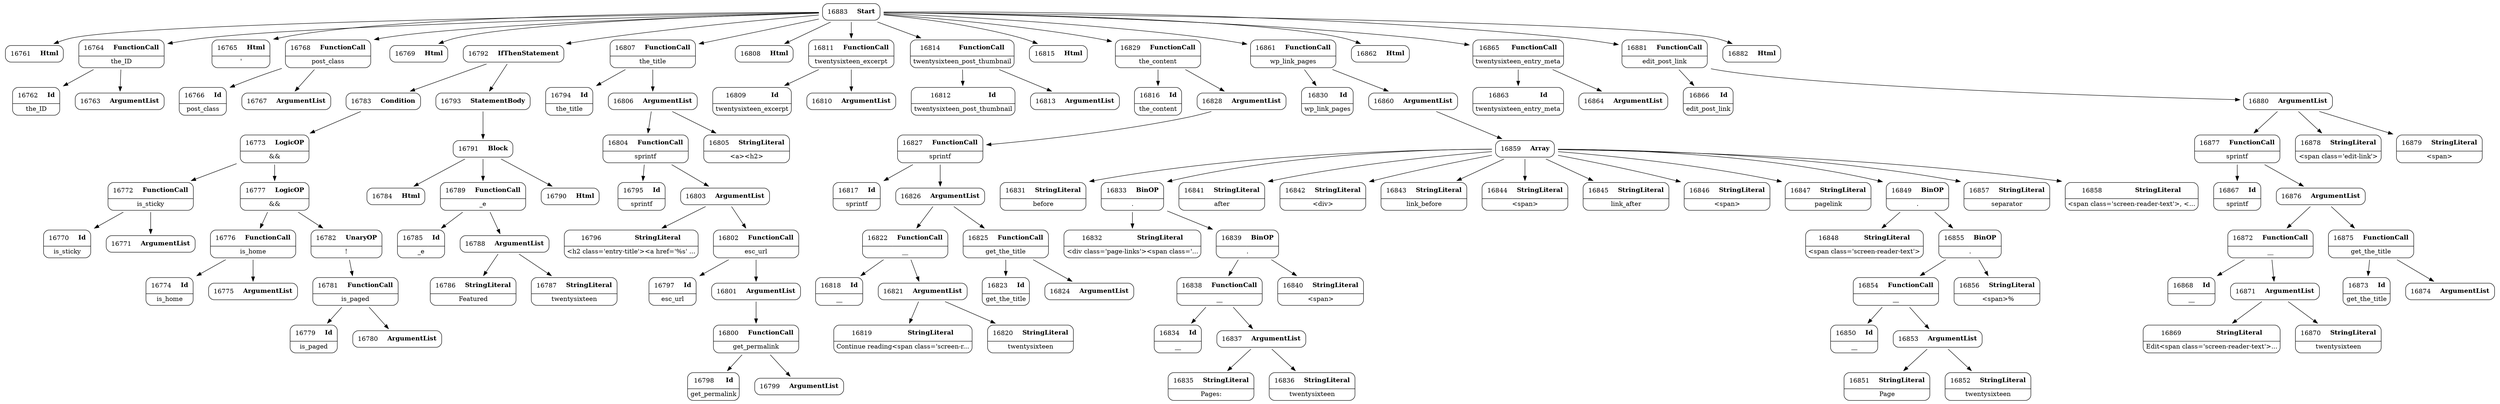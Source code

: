 digraph ast {
node [shape=none];
16761 [label=<<TABLE border='1' cellspacing='0' cellpadding='10' style='rounded' ><TR><TD border='0'>16761</TD><TD border='0'><B>Html</B></TD></TR></TABLE>>];
16762 [label=<<TABLE border='1' cellspacing='0' cellpadding='10' style='rounded' ><TR><TD border='0'>16762</TD><TD border='0'><B>Id</B></TD></TR><HR/><TR><TD border='0' cellpadding='5' colspan='2'>the_ID</TD></TR></TABLE>>];
16763 [label=<<TABLE border='1' cellspacing='0' cellpadding='10' style='rounded' ><TR><TD border='0'>16763</TD><TD border='0'><B>ArgumentList</B></TD></TR></TABLE>>];
16764 [label=<<TABLE border='1' cellspacing='0' cellpadding='10' style='rounded' ><TR><TD border='0'>16764</TD><TD border='0'><B>FunctionCall</B></TD></TR><HR/><TR><TD border='0' cellpadding='5' colspan='2'>the_ID</TD></TR></TABLE>>];
16764 -> 16762 [weight=2];
16764 -> 16763 [weight=2];
16765 [label=<<TABLE border='1' cellspacing='0' cellpadding='10' style='rounded' ><TR><TD border='0'>16765</TD><TD border='0'><B>Html</B></TD></TR><HR/><TR><TD border='0' cellpadding='5' colspan='2'>'</TD></TR></TABLE>>];
16766 [label=<<TABLE border='1' cellspacing='0' cellpadding='10' style='rounded' ><TR><TD border='0'>16766</TD><TD border='0'><B>Id</B></TD></TR><HR/><TR><TD border='0' cellpadding='5' colspan='2'>post_class</TD></TR></TABLE>>];
16767 [label=<<TABLE border='1' cellspacing='0' cellpadding='10' style='rounded' ><TR><TD border='0'>16767</TD><TD border='0'><B>ArgumentList</B></TD></TR></TABLE>>];
16768 [label=<<TABLE border='1' cellspacing='0' cellpadding='10' style='rounded' ><TR><TD border='0'>16768</TD><TD border='0'><B>FunctionCall</B></TD></TR><HR/><TR><TD border='0' cellpadding='5' colspan='2'>post_class</TD></TR></TABLE>>];
16768 -> 16766 [weight=2];
16768 -> 16767 [weight=2];
16769 [label=<<TABLE border='1' cellspacing='0' cellpadding='10' style='rounded' ><TR><TD border='0'>16769</TD><TD border='0'><B>Html</B></TD></TR></TABLE>>];
16770 [label=<<TABLE border='1' cellspacing='0' cellpadding='10' style='rounded' ><TR><TD border='0'>16770</TD><TD border='0'><B>Id</B></TD></TR><HR/><TR><TD border='0' cellpadding='5' colspan='2'>is_sticky</TD></TR></TABLE>>];
16771 [label=<<TABLE border='1' cellspacing='0' cellpadding='10' style='rounded' ><TR><TD border='0'>16771</TD><TD border='0'><B>ArgumentList</B></TD></TR></TABLE>>];
16772 [label=<<TABLE border='1' cellspacing='0' cellpadding='10' style='rounded' ><TR><TD border='0'>16772</TD><TD border='0'><B>FunctionCall</B></TD></TR><HR/><TR><TD border='0' cellpadding='5' colspan='2'>is_sticky</TD></TR></TABLE>>];
16772 -> 16770 [weight=2];
16772 -> 16771 [weight=2];
16773 [label=<<TABLE border='1' cellspacing='0' cellpadding='10' style='rounded' ><TR><TD border='0'>16773</TD><TD border='0'><B>LogicOP</B></TD></TR><HR/><TR><TD border='0' cellpadding='5' colspan='2'>&amp;&amp;</TD></TR></TABLE>>];
16773 -> 16772 [weight=2];
16773 -> 16777 [weight=2];
16774 [label=<<TABLE border='1' cellspacing='0' cellpadding='10' style='rounded' ><TR><TD border='0'>16774</TD><TD border='0'><B>Id</B></TD></TR><HR/><TR><TD border='0' cellpadding='5' colspan='2'>is_home</TD></TR></TABLE>>];
16775 [label=<<TABLE border='1' cellspacing='0' cellpadding='10' style='rounded' ><TR><TD border='0'>16775</TD><TD border='0'><B>ArgumentList</B></TD></TR></TABLE>>];
16776 [label=<<TABLE border='1' cellspacing='0' cellpadding='10' style='rounded' ><TR><TD border='0'>16776</TD><TD border='0'><B>FunctionCall</B></TD></TR><HR/><TR><TD border='0' cellpadding='5' colspan='2'>is_home</TD></TR></TABLE>>];
16776 -> 16774 [weight=2];
16776 -> 16775 [weight=2];
16777 [label=<<TABLE border='1' cellspacing='0' cellpadding='10' style='rounded' ><TR><TD border='0'>16777</TD><TD border='0'><B>LogicOP</B></TD></TR><HR/><TR><TD border='0' cellpadding='5' colspan='2'>&amp;&amp;</TD></TR></TABLE>>];
16777 -> 16776 [weight=2];
16777 -> 16782 [weight=2];
16779 [label=<<TABLE border='1' cellspacing='0' cellpadding='10' style='rounded' ><TR><TD border='0'>16779</TD><TD border='0'><B>Id</B></TD></TR><HR/><TR><TD border='0' cellpadding='5' colspan='2'>is_paged</TD></TR></TABLE>>];
16780 [label=<<TABLE border='1' cellspacing='0' cellpadding='10' style='rounded' ><TR><TD border='0'>16780</TD><TD border='0'><B>ArgumentList</B></TD></TR></TABLE>>];
16781 [label=<<TABLE border='1' cellspacing='0' cellpadding='10' style='rounded' ><TR><TD border='0'>16781</TD><TD border='0'><B>FunctionCall</B></TD></TR><HR/><TR><TD border='0' cellpadding='5' colspan='2'>is_paged</TD></TR></TABLE>>];
16781 -> 16779 [weight=2];
16781 -> 16780 [weight=2];
16782 [label=<<TABLE border='1' cellspacing='0' cellpadding='10' style='rounded' ><TR><TD border='0'>16782</TD><TD border='0'><B>UnaryOP</B></TD></TR><HR/><TR><TD border='0' cellpadding='5' colspan='2'>!</TD></TR></TABLE>>];
16782 -> 16781 [weight=2];
16783 [label=<<TABLE border='1' cellspacing='0' cellpadding='10' style='rounded' ><TR><TD border='0'>16783</TD><TD border='0'><B>Condition</B></TD></TR></TABLE>>];
16783 -> 16773 [weight=2];
16784 [label=<<TABLE border='1' cellspacing='0' cellpadding='10' style='rounded' ><TR><TD border='0'>16784</TD><TD border='0'><B>Html</B></TD></TR></TABLE>>];
16785 [label=<<TABLE border='1' cellspacing='0' cellpadding='10' style='rounded' ><TR><TD border='0'>16785</TD><TD border='0'><B>Id</B></TD></TR><HR/><TR><TD border='0' cellpadding='5' colspan='2'>_e</TD></TR></TABLE>>];
16786 [label=<<TABLE border='1' cellspacing='0' cellpadding='10' style='rounded' ><TR><TD border='0'>16786</TD><TD border='0'><B>StringLiteral</B></TD></TR><HR/><TR><TD border='0' cellpadding='5' colspan='2'>Featured</TD></TR></TABLE>>];
16787 [label=<<TABLE border='1' cellspacing='0' cellpadding='10' style='rounded' ><TR><TD border='0'>16787</TD><TD border='0'><B>StringLiteral</B></TD></TR><HR/><TR><TD border='0' cellpadding='5' colspan='2'>twentysixteen</TD></TR></TABLE>>];
16788 [label=<<TABLE border='1' cellspacing='0' cellpadding='10' style='rounded' ><TR><TD border='0'>16788</TD><TD border='0'><B>ArgumentList</B></TD></TR></TABLE>>];
16788 -> 16786 [weight=2];
16788 -> 16787 [weight=2];
16789 [label=<<TABLE border='1' cellspacing='0' cellpadding='10' style='rounded' ><TR><TD border='0'>16789</TD><TD border='0'><B>FunctionCall</B></TD></TR><HR/><TR><TD border='0' cellpadding='5' colspan='2'>_e</TD></TR></TABLE>>];
16789 -> 16785 [weight=2];
16789 -> 16788 [weight=2];
16790 [label=<<TABLE border='1' cellspacing='0' cellpadding='10' style='rounded' ><TR><TD border='0'>16790</TD><TD border='0'><B>Html</B></TD></TR></TABLE>>];
16791 [label=<<TABLE border='1' cellspacing='0' cellpadding='10' style='rounded' ><TR><TD border='0'>16791</TD><TD border='0'><B>Block</B></TD></TR></TABLE>>];
16791 -> 16784 [weight=2];
16791 -> 16789 [weight=2];
16791 -> 16790 [weight=2];
16792 [label=<<TABLE border='1' cellspacing='0' cellpadding='10' style='rounded' ><TR><TD border='0'>16792</TD><TD border='0'><B>IfThenStatement</B></TD></TR></TABLE>>];
16792 -> 16783 [weight=2];
16792 -> 16793 [weight=2];
16793 [label=<<TABLE border='1' cellspacing='0' cellpadding='10' style='rounded' ><TR><TD border='0'>16793</TD><TD border='0'><B>StatementBody</B></TD></TR></TABLE>>];
16793 -> 16791 [weight=2];
16794 [label=<<TABLE border='1' cellspacing='0' cellpadding='10' style='rounded' ><TR><TD border='0'>16794</TD><TD border='0'><B>Id</B></TD></TR><HR/><TR><TD border='0' cellpadding='5' colspan='2'>the_title</TD></TR></TABLE>>];
16795 [label=<<TABLE border='1' cellspacing='0' cellpadding='10' style='rounded' ><TR><TD border='0'>16795</TD><TD border='0'><B>Id</B></TD></TR><HR/><TR><TD border='0' cellpadding='5' colspan='2'>sprintf</TD></TR></TABLE>>];
16796 [label=<<TABLE border='1' cellspacing='0' cellpadding='10' style='rounded' ><TR><TD border='0'>16796</TD><TD border='0'><B>StringLiteral</B></TD></TR><HR/><TR><TD border='0' cellpadding='5' colspan='2'>&lt;h2 class='entry-title'&gt;&lt;a href='%s' ...</TD></TR></TABLE>>];
16797 [label=<<TABLE border='1' cellspacing='0' cellpadding='10' style='rounded' ><TR><TD border='0'>16797</TD><TD border='0'><B>Id</B></TD></TR><HR/><TR><TD border='0' cellpadding='5' colspan='2'>esc_url</TD></TR></TABLE>>];
16798 [label=<<TABLE border='1' cellspacing='0' cellpadding='10' style='rounded' ><TR><TD border='0'>16798</TD><TD border='0'><B>Id</B></TD></TR><HR/><TR><TD border='0' cellpadding='5' colspan='2'>get_permalink</TD></TR></TABLE>>];
16799 [label=<<TABLE border='1' cellspacing='0' cellpadding='10' style='rounded' ><TR><TD border='0'>16799</TD><TD border='0'><B>ArgumentList</B></TD></TR></TABLE>>];
16800 [label=<<TABLE border='1' cellspacing='0' cellpadding='10' style='rounded' ><TR><TD border='0'>16800</TD><TD border='0'><B>FunctionCall</B></TD></TR><HR/><TR><TD border='0' cellpadding='5' colspan='2'>get_permalink</TD></TR></TABLE>>];
16800 -> 16798 [weight=2];
16800 -> 16799 [weight=2];
16801 [label=<<TABLE border='1' cellspacing='0' cellpadding='10' style='rounded' ><TR><TD border='0'>16801</TD><TD border='0'><B>ArgumentList</B></TD></TR></TABLE>>];
16801 -> 16800 [weight=2];
16802 [label=<<TABLE border='1' cellspacing='0' cellpadding='10' style='rounded' ><TR><TD border='0'>16802</TD><TD border='0'><B>FunctionCall</B></TD></TR><HR/><TR><TD border='0' cellpadding='5' colspan='2'>esc_url</TD></TR></TABLE>>];
16802 -> 16797 [weight=2];
16802 -> 16801 [weight=2];
16803 [label=<<TABLE border='1' cellspacing='0' cellpadding='10' style='rounded' ><TR><TD border='0'>16803</TD><TD border='0'><B>ArgumentList</B></TD></TR></TABLE>>];
16803 -> 16796 [weight=2];
16803 -> 16802 [weight=2];
16804 [label=<<TABLE border='1' cellspacing='0' cellpadding='10' style='rounded' ><TR><TD border='0'>16804</TD><TD border='0'><B>FunctionCall</B></TD></TR><HR/><TR><TD border='0' cellpadding='5' colspan='2'>sprintf</TD></TR></TABLE>>];
16804 -> 16795 [weight=2];
16804 -> 16803 [weight=2];
16805 [label=<<TABLE border='1' cellspacing='0' cellpadding='10' style='rounded' ><TR><TD border='0'>16805</TD><TD border='0'><B>StringLiteral</B></TD></TR><HR/><TR><TD border='0' cellpadding='5' colspan='2'>&lt;a&gt;&lt;h2&gt;</TD></TR></TABLE>>];
16806 [label=<<TABLE border='1' cellspacing='0' cellpadding='10' style='rounded' ><TR><TD border='0'>16806</TD><TD border='0'><B>ArgumentList</B></TD></TR></TABLE>>];
16806 -> 16804 [weight=2];
16806 -> 16805 [weight=2];
16807 [label=<<TABLE border='1' cellspacing='0' cellpadding='10' style='rounded' ><TR><TD border='0'>16807</TD><TD border='0'><B>FunctionCall</B></TD></TR><HR/><TR><TD border='0' cellpadding='5' colspan='2'>the_title</TD></TR></TABLE>>];
16807 -> 16794 [weight=2];
16807 -> 16806 [weight=2];
16808 [label=<<TABLE border='1' cellspacing='0' cellpadding='10' style='rounded' ><TR><TD border='0'>16808</TD><TD border='0'><B>Html</B></TD></TR></TABLE>>];
16809 [label=<<TABLE border='1' cellspacing='0' cellpadding='10' style='rounded' ><TR><TD border='0'>16809</TD><TD border='0'><B>Id</B></TD></TR><HR/><TR><TD border='0' cellpadding='5' colspan='2'>twentysixteen_excerpt</TD></TR></TABLE>>];
16810 [label=<<TABLE border='1' cellspacing='0' cellpadding='10' style='rounded' ><TR><TD border='0'>16810</TD><TD border='0'><B>ArgumentList</B></TD></TR></TABLE>>];
16811 [label=<<TABLE border='1' cellspacing='0' cellpadding='10' style='rounded' ><TR><TD border='0'>16811</TD><TD border='0'><B>FunctionCall</B></TD></TR><HR/><TR><TD border='0' cellpadding='5' colspan='2'>twentysixteen_excerpt</TD></TR></TABLE>>];
16811 -> 16809 [weight=2];
16811 -> 16810 [weight=2];
16812 [label=<<TABLE border='1' cellspacing='0' cellpadding='10' style='rounded' ><TR><TD border='0'>16812</TD><TD border='0'><B>Id</B></TD></TR><HR/><TR><TD border='0' cellpadding='5' colspan='2'>twentysixteen_post_thumbnail</TD></TR></TABLE>>];
16813 [label=<<TABLE border='1' cellspacing='0' cellpadding='10' style='rounded' ><TR><TD border='0'>16813</TD><TD border='0'><B>ArgumentList</B></TD></TR></TABLE>>];
16814 [label=<<TABLE border='1' cellspacing='0' cellpadding='10' style='rounded' ><TR><TD border='0'>16814</TD><TD border='0'><B>FunctionCall</B></TD></TR><HR/><TR><TD border='0' cellpadding='5' colspan='2'>twentysixteen_post_thumbnail</TD></TR></TABLE>>];
16814 -> 16812 [weight=2];
16814 -> 16813 [weight=2];
16815 [label=<<TABLE border='1' cellspacing='0' cellpadding='10' style='rounded' ><TR><TD border='0'>16815</TD><TD border='0'><B>Html</B></TD></TR></TABLE>>];
16816 [label=<<TABLE border='1' cellspacing='0' cellpadding='10' style='rounded' ><TR><TD border='0'>16816</TD><TD border='0'><B>Id</B></TD></TR><HR/><TR><TD border='0' cellpadding='5' colspan='2'>the_content</TD></TR></TABLE>>];
16817 [label=<<TABLE border='1' cellspacing='0' cellpadding='10' style='rounded' ><TR><TD border='0'>16817</TD><TD border='0'><B>Id</B></TD></TR><HR/><TR><TD border='0' cellpadding='5' colspan='2'>sprintf</TD></TR></TABLE>>];
16818 [label=<<TABLE border='1' cellspacing='0' cellpadding='10' style='rounded' ><TR><TD border='0'>16818</TD><TD border='0'><B>Id</B></TD></TR><HR/><TR><TD border='0' cellpadding='5' colspan='2'>__</TD></TR></TABLE>>];
16819 [label=<<TABLE border='1' cellspacing='0' cellpadding='10' style='rounded' ><TR><TD border='0'>16819</TD><TD border='0'><B>StringLiteral</B></TD></TR><HR/><TR><TD border='0' cellpadding='5' colspan='2'>Continue reading&lt;span class='screen-r...</TD></TR></TABLE>>];
16820 [label=<<TABLE border='1' cellspacing='0' cellpadding='10' style='rounded' ><TR><TD border='0'>16820</TD><TD border='0'><B>StringLiteral</B></TD></TR><HR/><TR><TD border='0' cellpadding='5' colspan='2'>twentysixteen</TD></TR></TABLE>>];
16821 [label=<<TABLE border='1' cellspacing='0' cellpadding='10' style='rounded' ><TR><TD border='0'>16821</TD><TD border='0'><B>ArgumentList</B></TD></TR></TABLE>>];
16821 -> 16819 [weight=2];
16821 -> 16820 [weight=2];
16822 [label=<<TABLE border='1' cellspacing='0' cellpadding='10' style='rounded' ><TR><TD border='0'>16822</TD><TD border='0'><B>FunctionCall</B></TD></TR><HR/><TR><TD border='0' cellpadding='5' colspan='2'>__</TD></TR></TABLE>>];
16822 -> 16818 [weight=2];
16822 -> 16821 [weight=2];
16823 [label=<<TABLE border='1' cellspacing='0' cellpadding='10' style='rounded' ><TR><TD border='0'>16823</TD><TD border='0'><B>Id</B></TD></TR><HR/><TR><TD border='0' cellpadding='5' colspan='2'>get_the_title</TD></TR></TABLE>>];
16824 [label=<<TABLE border='1' cellspacing='0' cellpadding='10' style='rounded' ><TR><TD border='0'>16824</TD><TD border='0'><B>ArgumentList</B></TD></TR></TABLE>>];
16825 [label=<<TABLE border='1' cellspacing='0' cellpadding='10' style='rounded' ><TR><TD border='0'>16825</TD><TD border='0'><B>FunctionCall</B></TD></TR><HR/><TR><TD border='0' cellpadding='5' colspan='2'>get_the_title</TD></TR></TABLE>>];
16825 -> 16823 [weight=2];
16825 -> 16824 [weight=2];
16826 [label=<<TABLE border='1' cellspacing='0' cellpadding='10' style='rounded' ><TR><TD border='0'>16826</TD><TD border='0'><B>ArgumentList</B></TD></TR></TABLE>>];
16826 -> 16822 [weight=2];
16826 -> 16825 [weight=2];
16827 [label=<<TABLE border='1' cellspacing='0' cellpadding='10' style='rounded' ><TR><TD border='0'>16827</TD><TD border='0'><B>FunctionCall</B></TD></TR><HR/><TR><TD border='0' cellpadding='5' colspan='2'>sprintf</TD></TR></TABLE>>];
16827 -> 16817 [weight=2];
16827 -> 16826 [weight=2];
16828 [label=<<TABLE border='1' cellspacing='0' cellpadding='10' style='rounded' ><TR><TD border='0'>16828</TD><TD border='0'><B>ArgumentList</B></TD></TR></TABLE>>];
16828 -> 16827 [weight=2];
16829 [label=<<TABLE border='1' cellspacing='0' cellpadding='10' style='rounded' ><TR><TD border='0'>16829</TD><TD border='0'><B>FunctionCall</B></TD></TR><HR/><TR><TD border='0' cellpadding='5' colspan='2'>the_content</TD></TR></TABLE>>];
16829 -> 16816 [weight=2];
16829 -> 16828 [weight=2];
16830 [label=<<TABLE border='1' cellspacing='0' cellpadding='10' style='rounded' ><TR><TD border='0'>16830</TD><TD border='0'><B>Id</B></TD></TR><HR/><TR><TD border='0' cellpadding='5' colspan='2'>wp_link_pages</TD></TR></TABLE>>];
16831 [label=<<TABLE border='1' cellspacing='0' cellpadding='10' style='rounded' ><TR><TD border='0'>16831</TD><TD border='0'><B>StringLiteral</B></TD></TR><HR/><TR><TD border='0' cellpadding='5' colspan='2'>before</TD></TR></TABLE>>];
16832 [label=<<TABLE border='1' cellspacing='0' cellpadding='10' style='rounded' ><TR><TD border='0'>16832</TD><TD border='0'><B>StringLiteral</B></TD></TR><HR/><TR><TD border='0' cellpadding='5' colspan='2'>&lt;div class='page-links'&gt;&lt;span class='...</TD></TR></TABLE>>];
16833 [label=<<TABLE border='1' cellspacing='0' cellpadding='10' style='rounded' ><TR><TD border='0'>16833</TD><TD border='0'><B>BinOP</B></TD></TR><HR/><TR><TD border='0' cellpadding='5' colspan='2'>.</TD></TR></TABLE>>];
16833 -> 16832 [weight=2];
16833 -> 16839 [weight=2];
16834 [label=<<TABLE border='1' cellspacing='0' cellpadding='10' style='rounded' ><TR><TD border='0'>16834</TD><TD border='0'><B>Id</B></TD></TR><HR/><TR><TD border='0' cellpadding='5' colspan='2'>__</TD></TR></TABLE>>];
16835 [label=<<TABLE border='1' cellspacing='0' cellpadding='10' style='rounded' ><TR><TD border='0'>16835</TD><TD border='0'><B>StringLiteral</B></TD></TR><HR/><TR><TD border='0' cellpadding='5' colspan='2'>Pages:</TD></TR></TABLE>>];
16836 [label=<<TABLE border='1' cellspacing='0' cellpadding='10' style='rounded' ><TR><TD border='0'>16836</TD><TD border='0'><B>StringLiteral</B></TD></TR><HR/><TR><TD border='0' cellpadding='5' colspan='2'>twentysixteen</TD></TR></TABLE>>];
16837 [label=<<TABLE border='1' cellspacing='0' cellpadding='10' style='rounded' ><TR><TD border='0'>16837</TD><TD border='0'><B>ArgumentList</B></TD></TR></TABLE>>];
16837 -> 16835 [weight=2];
16837 -> 16836 [weight=2];
16838 [label=<<TABLE border='1' cellspacing='0' cellpadding='10' style='rounded' ><TR><TD border='0'>16838</TD><TD border='0'><B>FunctionCall</B></TD></TR><HR/><TR><TD border='0' cellpadding='5' colspan='2'>__</TD></TR></TABLE>>];
16838 -> 16834 [weight=2];
16838 -> 16837 [weight=2];
16839 [label=<<TABLE border='1' cellspacing='0' cellpadding='10' style='rounded' ><TR><TD border='0'>16839</TD><TD border='0'><B>BinOP</B></TD></TR><HR/><TR><TD border='0' cellpadding='5' colspan='2'>.</TD></TR></TABLE>>];
16839 -> 16838 [weight=2];
16839 -> 16840 [weight=2];
16840 [label=<<TABLE border='1' cellspacing='0' cellpadding='10' style='rounded' ><TR><TD border='0'>16840</TD><TD border='0'><B>StringLiteral</B></TD></TR><HR/><TR><TD border='0' cellpadding='5' colspan='2'>&lt;span&gt;</TD></TR></TABLE>>];
16841 [label=<<TABLE border='1' cellspacing='0' cellpadding='10' style='rounded' ><TR><TD border='0'>16841</TD><TD border='0'><B>StringLiteral</B></TD></TR><HR/><TR><TD border='0' cellpadding='5' colspan='2'>after</TD></TR></TABLE>>];
16842 [label=<<TABLE border='1' cellspacing='0' cellpadding='10' style='rounded' ><TR><TD border='0'>16842</TD><TD border='0'><B>StringLiteral</B></TD></TR><HR/><TR><TD border='0' cellpadding='5' colspan='2'>&lt;div&gt;</TD></TR></TABLE>>];
16843 [label=<<TABLE border='1' cellspacing='0' cellpadding='10' style='rounded' ><TR><TD border='0'>16843</TD><TD border='0'><B>StringLiteral</B></TD></TR><HR/><TR><TD border='0' cellpadding='5' colspan='2'>link_before</TD></TR></TABLE>>];
16844 [label=<<TABLE border='1' cellspacing='0' cellpadding='10' style='rounded' ><TR><TD border='0'>16844</TD><TD border='0'><B>StringLiteral</B></TD></TR><HR/><TR><TD border='0' cellpadding='5' colspan='2'>&lt;span&gt;</TD></TR></TABLE>>];
16845 [label=<<TABLE border='1' cellspacing='0' cellpadding='10' style='rounded' ><TR><TD border='0'>16845</TD><TD border='0'><B>StringLiteral</B></TD></TR><HR/><TR><TD border='0' cellpadding='5' colspan='2'>link_after</TD></TR></TABLE>>];
16846 [label=<<TABLE border='1' cellspacing='0' cellpadding='10' style='rounded' ><TR><TD border='0'>16846</TD><TD border='0'><B>StringLiteral</B></TD></TR><HR/><TR><TD border='0' cellpadding='5' colspan='2'>&lt;span&gt;</TD></TR></TABLE>>];
16847 [label=<<TABLE border='1' cellspacing='0' cellpadding='10' style='rounded' ><TR><TD border='0'>16847</TD><TD border='0'><B>StringLiteral</B></TD></TR><HR/><TR><TD border='0' cellpadding='5' colspan='2'>pagelink</TD></TR></TABLE>>];
16848 [label=<<TABLE border='1' cellspacing='0' cellpadding='10' style='rounded' ><TR><TD border='0'>16848</TD><TD border='0'><B>StringLiteral</B></TD></TR><HR/><TR><TD border='0' cellpadding='5' colspan='2'>&lt;span class='screen-reader-text'&gt;</TD></TR></TABLE>>];
16849 [label=<<TABLE border='1' cellspacing='0' cellpadding='10' style='rounded' ><TR><TD border='0'>16849</TD><TD border='0'><B>BinOP</B></TD></TR><HR/><TR><TD border='0' cellpadding='5' colspan='2'>.</TD></TR></TABLE>>];
16849 -> 16848 [weight=2];
16849 -> 16855 [weight=2];
16850 [label=<<TABLE border='1' cellspacing='0' cellpadding='10' style='rounded' ><TR><TD border='0'>16850</TD><TD border='0'><B>Id</B></TD></TR><HR/><TR><TD border='0' cellpadding='5' colspan='2'>__</TD></TR></TABLE>>];
16851 [label=<<TABLE border='1' cellspacing='0' cellpadding='10' style='rounded' ><TR><TD border='0'>16851</TD><TD border='0'><B>StringLiteral</B></TD></TR><HR/><TR><TD border='0' cellpadding='5' colspan='2'>Page</TD></TR></TABLE>>];
16852 [label=<<TABLE border='1' cellspacing='0' cellpadding='10' style='rounded' ><TR><TD border='0'>16852</TD><TD border='0'><B>StringLiteral</B></TD></TR><HR/><TR><TD border='0' cellpadding='5' colspan='2'>twentysixteen</TD></TR></TABLE>>];
16853 [label=<<TABLE border='1' cellspacing='0' cellpadding='10' style='rounded' ><TR><TD border='0'>16853</TD><TD border='0'><B>ArgumentList</B></TD></TR></TABLE>>];
16853 -> 16851 [weight=2];
16853 -> 16852 [weight=2];
16854 [label=<<TABLE border='1' cellspacing='0' cellpadding='10' style='rounded' ><TR><TD border='0'>16854</TD><TD border='0'><B>FunctionCall</B></TD></TR><HR/><TR><TD border='0' cellpadding='5' colspan='2'>__</TD></TR></TABLE>>];
16854 -> 16850 [weight=2];
16854 -> 16853 [weight=2];
16855 [label=<<TABLE border='1' cellspacing='0' cellpadding='10' style='rounded' ><TR><TD border='0'>16855</TD><TD border='0'><B>BinOP</B></TD></TR><HR/><TR><TD border='0' cellpadding='5' colspan='2'>.</TD></TR></TABLE>>];
16855 -> 16854 [weight=2];
16855 -> 16856 [weight=2];
16856 [label=<<TABLE border='1' cellspacing='0' cellpadding='10' style='rounded' ><TR><TD border='0'>16856</TD><TD border='0'><B>StringLiteral</B></TD></TR><HR/><TR><TD border='0' cellpadding='5' colspan='2'> &lt;span&gt;%</TD></TR></TABLE>>];
16857 [label=<<TABLE border='1' cellspacing='0' cellpadding='10' style='rounded' ><TR><TD border='0'>16857</TD><TD border='0'><B>StringLiteral</B></TD></TR><HR/><TR><TD border='0' cellpadding='5' colspan='2'>separator</TD></TR></TABLE>>];
16858 [label=<<TABLE border='1' cellspacing='0' cellpadding='10' style='rounded' ><TR><TD border='0'>16858</TD><TD border='0'><B>StringLiteral</B></TD></TR><HR/><TR><TD border='0' cellpadding='5' colspan='2'>&lt;span class='screen-reader-text'&gt;, &lt;...</TD></TR></TABLE>>];
16859 [label=<<TABLE border='1' cellspacing='0' cellpadding='10' style='rounded' ><TR><TD border='0'>16859</TD><TD border='0'><B>Array</B></TD></TR></TABLE>>];
16859 -> 16831 [weight=2];
16859 -> 16833 [weight=2];
16859 -> 16841 [weight=2];
16859 -> 16842 [weight=2];
16859 -> 16843 [weight=2];
16859 -> 16844 [weight=2];
16859 -> 16845 [weight=2];
16859 -> 16846 [weight=2];
16859 -> 16847 [weight=2];
16859 -> 16849 [weight=2];
16859 -> 16857 [weight=2];
16859 -> 16858 [weight=2];
16860 [label=<<TABLE border='1' cellspacing='0' cellpadding='10' style='rounded' ><TR><TD border='0'>16860</TD><TD border='0'><B>ArgumentList</B></TD></TR></TABLE>>];
16860 -> 16859 [weight=2];
16861 [label=<<TABLE border='1' cellspacing='0' cellpadding='10' style='rounded' ><TR><TD border='0'>16861</TD><TD border='0'><B>FunctionCall</B></TD></TR><HR/><TR><TD border='0' cellpadding='5' colspan='2'>wp_link_pages</TD></TR></TABLE>>];
16861 -> 16830 [weight=2];
16861 -> 16860 [weight=2];
16862 [label=<<TABLE border='1' cellspacing='0' cellpadding='10' style='rounded' ><TR><TD border='0'>16862</TD><TD border='0'><B>Html</B></TD></TR></TABLE>>];
16863 [label=<<TABLE border='1' cellspacing='0' cellpadding='10' style='rounded' ><TR><TD border='0'>16863</TD><TD border='0'><B>Id</B></TD></TR><HR/><TR><TD border='0' cellpadding='5' colspan='2'>twentysixteen_entry_meta</TD></TR></TABLE>>];
16864 [label=<<TABLE border='1' cellspacing='0' cellpadding='10' style='rounded' ><TR><TD border='0'>16864</TD><TD border='0'><B>ArgumentList</B></TD></TR></TABLE>>];
16865 [label=<<TABLE border='1' cellspacing='0' cellpadding='10' style='rounded' ><TR><TD border='0'>16865</TD><TD border='0'><B>FunctionCall</B></TD></TR><HR/><TR><TD border='0' cellpadding='5' colspan='2'>twentysixteen_entry_meta</TD></TR></TABLE>>];
16865 -> 16863 [weight=2];
16865 -> 16864 [weight=2];
16866 [label=<<TABLE border='1' cellspacing='0' cellpadding='10' style='rounded' ><TR><TD border='0'>16866</TD><TD border='0'><B>Id</B></TD></TR><HR/><TR><TD border='0' cellpadding='5' colspan='2'>edit_post_link</TD></TR></TABLE>>];
16867 [label=<<TABLE border='1' cellspacing='0' cellpadding='10' style='rounded' ><TR><TD border='0'>16867</TD><TD border='0'><B>Id</B></TD></TR><HR/><TR><TD border='0' cellpadding='5' colspan='2'>sprintf</TD></TR></TABLE>>];
16868 [label=<<TABLE border='1' cellspacing='0' cellpadding='10' style='rounded' ><TR><TD border='0'>16868</TD><TD border='0'><B>Id</B></TD></TR><HR/><TR><TD border='0' cellpadding='5' colspan='2'>__</TD></TR></TABLE>>];
16869 [label=<<TABLE border='1' cellspacing='0' cellpadding='10' style='rounded' ><TR><TD border='0'>16869</TD><TD border='0'><B>StringLiteral</B></TD></TR><HR/><TR><TD border='0' cellpadding='5' colspan='2'>Edit&lt;span class='screen-reader-text'&gt;...</TD></TR></TABLE>>];
16870 [label=<<TABLE border='1' cellspacing='0' cellpadding='10' style='rounded' ><TR><TD border='0'>16870</TD><TD border='0'><B>StringLiteral</B></TD></TR><HR/><TR><TD border='0' cellpadding='5' colspan='2'>twentysixteen</TD></TR></TABLE>>];
16871 [label=<<TABLE border='1' cellspacing='0' cellpadding='10' style='rounded' ><TR><TD border='0'>16871</TD><TD border='0'><B>ArgumentList</B></TD></TR></TABLE>>];
16871 -> 16869 [weight=2];
16871 -> 16870 [weight=2];
16872 [label=<<TABLE border='1' cellspacing='0' cellpadding='10' style='rounded' ><TR><TD border='0'>16872</TD><TD border='0'><B>FunctionCall</B></TD></TR><HR/><TR><TD border='0' cellpadding='5' colspan='2'>__</TD></TR></TABLE>>];
16872 -> 16868 [weight=2];
16872 -> 16871 [weight=2];
16873 [label=<<TABLE border='1' cellspacing='0' cellpadding='10' style='rounded' ><TR><TD border='0'>16873</TD><TD border='0'><B>Id</B></TD></TR><HR/><TR><TD border='0' cellpadding='5' colspan='2'>get_the_title</TD></TR></TABLE>>];
16874 [label=<<TABLE border='1' cellspacing='0' cellpadding='10' style='rounded' ><TR><TD border='0'>16874</TD><TD border='0'><B>ArgumentList</B></TD></TR></TABLE>>];
16875 [label=<<TABLE border='1' cellspacing='0' cellpadding='10' style='rounded' ><TR><TD border='0'>16875</TD><TD border='0'><B>FunctionCall</B></TD></TR><HR/><TR><TD border='0' cellpadding='5' colspan='2'>get_the_title</TD></TR></TABLE>>];
16875 -> 16873 [weight=2];
16875 -> 16874 [weight=2];
16876 [label=<<TABLE border='1' cellspacing='0' cellpadding='10' style='rounded' ><TR><TD border='0'>16876</TD><TD border='0'><B>ArgumentList</B></TD></TR></TABLE>>];
16876 -> 16872 [weight=2];
16876 -> 16875 [weight=2];
16877 [label=<<TABLE border='1' cellspacing='0' cellpadding='10' style='rounded' ><TR><TD border='0'>16877</TD><TD border='0'><B>FunctionCall</B></TD></TR><HR/><TR><TD border='0' cellpadding='5' colspan='2'>sprintf</TD></TR></TABLE>>];
16877 -> 16867 [weight=2];
16877 -> 16876 [weight=2];
16878 [label=<<TABLE border='1' cellspacing='0' cellpadding='10' style='rounded' ><TR><TD border='0'>16878</TD><TD border='0'><B>StringLiteral</B></TD></TR><HR/><TR><TD border='0' cellpadding='5' colspan='2'>&lt;span class='edit-link'&gt;</TD></TR></TABLE>>];
16879 [label=<<TABLE border='1' cellspacing='0' cellpadding='10' style='rounded' ><TR><TD border='0'>16879</TD><TD border='0'><B>StringLiteral</B></TD></TR><HR/><TR><TD border='0' cellpadding='5' colspan='2'>&lt;span&gt;</TD></TR></TABLE>>];
16880 [label=<<TABLE border='1' cellspacing='0' cellpadding='10' style='rounded' ><TR><TD border='0'>16880</TD><TD border='0'><B>ArgumentList</B></TD></TR></TABLE>>];
16880 -> 16877 [weight=2];
16880 -> 16878 [weight=2];
16880 -> 16879 [weight=2];
16881 [label=<<TABLE border='1' cellspacing='0' cellpadding='10' style='rounded' ><TR><TD border='0'>16881</TD><TD border='0'><B>FunctionCall</B></TD></TR><HR/><TR><TD border='0' cellpadding='5' colspan='2'>edit_post_link</TD></TR></TABLE>>];
16881 -> 16866 [weight=2];
16881 -> 16880 [weight=2];
16882 [label=<<TABLE border='1' cellspacing='0' cellpadding='10' style='rounded' ><TR><TD border='0'>16882</TD><TD border='0'><B>Html</B></TD></TR></TABLE>>];
16883 [label=<<TABLE border='1' cellspacing='0' cellpadding='10' style='rounded' ><TR><TD border='0'>16883</TD><TD border='0'><B>Start</B></TD></TR></TABLE>>];
16883 -> 16761 [weight=2];
16883 -> 16764 [weight=2];
16883 -> 16765 [weight=2];
16883 -> 16768 [weight=2];
16883 -> 16769 [weight=2];
16883 -> 16792 [weight=2];
16883 -> 16807 [weight=2];
16883 -> 16808 [weight=2];
16883 -> 16811 [weight=2];
16883 -> 16814 [weight=2];
16883 -> 16815 [weight=2];
16883 -> 16829 [weight=2];
16883 -> 16861 [weight=2];
16883 -> 16862 [weight=2];
16883 -> 16865 [weight=2];
16883 -> 16881 [weight=2];
16883 -> 16882 [weight=2];
}
